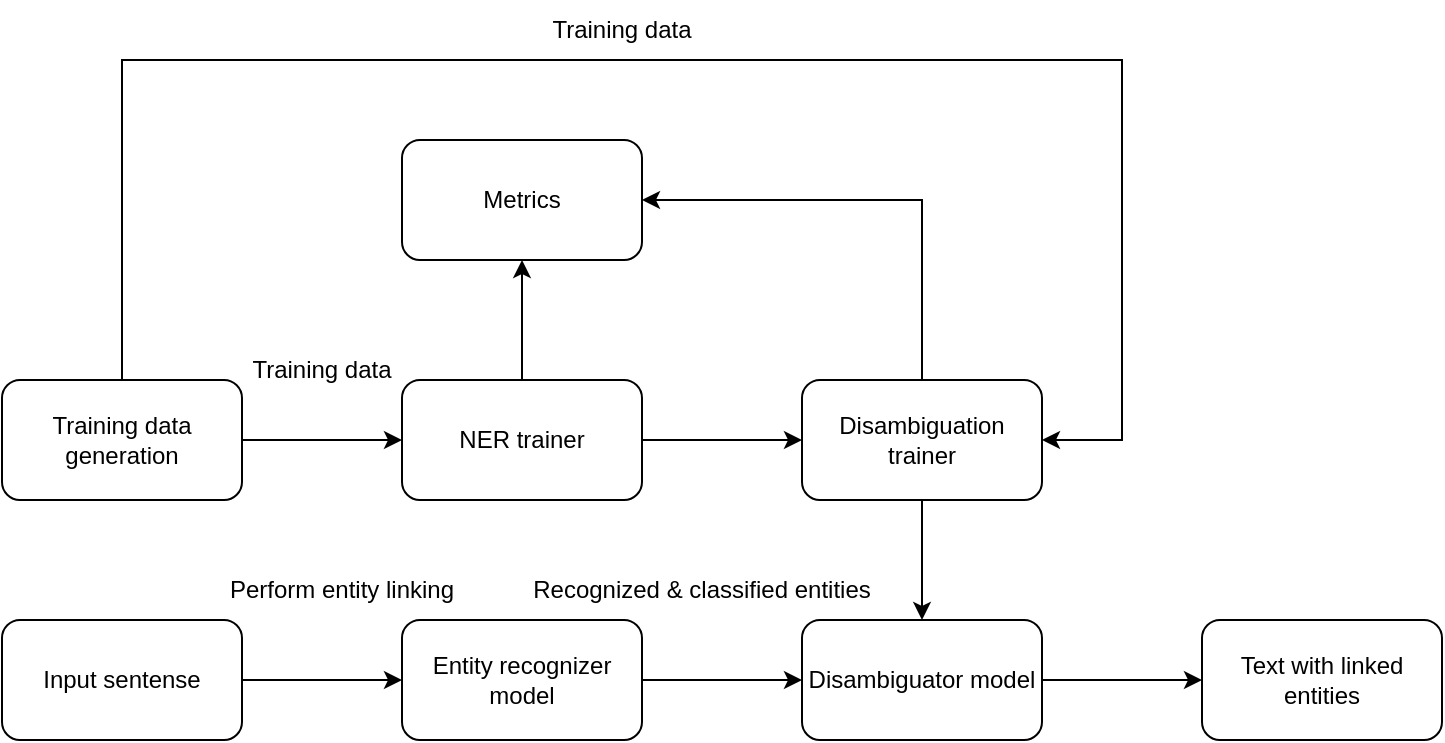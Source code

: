 <mxfile version="21.1.2" type="device">
  <diagram id="CXjexj8tAmaSMchDLvHp" name="Page-1">
    <mxGraphModel dx="882" dy="596" grid="1" gridSize="10" guides="1" tooltips="1" connect="1" arrows="1" fold="1" page="1" pageScale="1" pageWidth="850" pageHeight="1100" math="0" shadow="0">
      <root>
        <mxCell id="0" />
        <mxCell id="1" parent="0" />
        <mxCell id="lJajhJuv-NKu4HvYBszf-6" style="edgeStyle=orthogonalEdgeStyle;rounded=0;orthogonalLoop=1;jettySize=auto;html=1;exitX=0.5;exitY=0;exitDx=0;exitDy=0;entryX=1;entryY=0.5;entryDx=0;entryDy=0;" edge="1" parent="1" source="5GFA6TsRYwuuwH2ggQvM-1" target="lJajhJuv-NKu4HvYBszf-2">
          <mxGeometry relative="1" as="geometry">
            <Array as="points">
              <mxPoint x="140" y="40" />
              <mxPoint x="640" y="40" />
              <mxPoint x="640" y="230" />
            </Array>
          </mxGeometry>
        </mxCell>
        <mxCell id="lJajhJuv-NKu4HvYBszf-8" style="edgeStyle=orthogonalEdgeStyle;rounded=0;orthogonalLoop=1;jettySize=auto;html=1;exitX=1;exitY=0.5;exitDx=0;exitDy=0;entryX=0;entryY=0.5;entryDx=0;entryDy=0;" edge="1" parent="1" source="5GFA6TsRYwuuwH2ggQvM-1" target="lJajhJuv-NKu4HvYBszf-1">
          <mxGeometry relative="1" as="geometry" />
        </mxCell>
        <mxCell id="5GFA6TsRYwuuwH2ggQvM-1" value="Training data generation" style="rounded=1;whiteSpace=wrap;html=1;" parent="1" vertex="1">
          <mxGeometry x="80" y="200" width="120" height="60" as="geometry" />
        </mxCell>
        <mxCell id="5GFA6TsRYwuuwH2ggQvM-11" value="Metrics" style="rounded=1;whiteSpace=wrap;html=1;" parent="1" vertex="1">
          <mxGeometry x="280" y="80" width="120" height="60" as="geometry" />
        </mxCell>
        <mxCell id="lJajhJuv-NKu4HvYBszf-4" style="edgeStyle=orthogonalEdgeStyle;rounded=0;orthogonalLoop=1;jettySize=auto;html=1;exitX=0.5;exitY=0;exitDx=0;exitDy=0;entryX=0.5;entryY=1;entryDx=0;entryDy=0;" edge="1" parent="1" source="lJajhJuv-NKu4HvYBszf-1" target="5GFA6TsRYwuuwH2ggQvM-11">
          <mxGeometry relative="1" as="geometry" />
        </mxCell>
        <mxCell id="lJajhJuv-NKu4HvYBszf-9" style="edgeStyle=orthogonalEdgeStyle;rounded=0;orthogonalLoop=1;jettySize=auto;html=1;exitX=1;exitY=0.5;exitDx=0;exitDy=0;entryX=0;entryY=0.5;entryDx=0;entryDy=0;" edge="1" parent="1" source="lJajhJuv-NKu4HvYBszf-1" target="lJajhJuv-NKu4HvYBszf-2">
          <mxGeometry relative="1" as="geometry" />
        </mxCell>
        <mxCell id="lJajhJuv-NKu4HvYBszf-1" value="NER trainer" style="rounded=1;whiteSpace=wrap;html=1;" vertex="1" parent="1">
          <mxGeometry x="280" y="200" width="120" height="60" as="geometry" />
        </mxCell>
        <mxCell id="lJajhJuv-NKu4HvYBszf-5" style="edgeStyle=orthogonalEdgeStyle;rounded=0;orthogonalLoop=1;jettySize=auto;html=1;exitX=0.5;exitY=0;exitDx=0;exitDy=0;entryX=1;entryY=0.5;entryDx=0;entryDy=0;" edge="1" parent="1" source="lJajhJuv-NKu4HvYBszf-2" target="5GFA6TsRYwuuwH2ggQvM-11">
          <mxGeometry relative="1" as="geometry" />
        </mxCell>
        <mxCell id="lJajhJuv-NKu4HvYBszf-19" style="edgeStyle=orthogonalEdgeStyle;rounded=0;orthogonalLoop=1;jettySize=auto;html=1;exitX=0.5;exitY=1;exitDx=0;exitDy=0;entryX=0.5;entryY=0;entryDx=0;entryDy=0;" edge="1" parent="1" source="lJajhJuv-NKu4HvYBszf-2" target="lJajhJuv-NKu4HvYBszf-10">
          <mxGeometry relative="1" as="geometry" />
        </mxCell>
        <mxCell id="lJajhJuv-NKu4HvYBszf-2" value="Disambiguation trainer" style="rounded=1;whiteSpace=wrap;html=1;" vertex="1" parent="1">
          <mxGeometry x="480" y="200" width="120" height="60" as="geometry" />
        </mxCell>
        <mxCell id="lJajhJuv-NKu4HvYBszf-3" value="Training data" style="text;html=1;strokeColor=none;fillColor=none;align=center;verticalAlign=middle;whiteSpace=wrap;rounded=0;" vertex="1" parent="1">
          <mxGeometry x="200" y="180" width="80" height="30" as="geometry" />
        </mxCell>
        <mxCell id="lJajhJuv-NKu4HvYBszf-7" value="Training data" style="text;html=1;strokeColor=none;fillColor=none;align=center;verticalAlign=middle;whiteSpace=wrap;rounded=0;" vertex="1" parent="1">
          <mxGeometry x="350" y="10" width="80" height="30" as="geometry" />
        </mxCell>
        <mxCell id="lJajhJuv-NKu4HvYBszf-21" style="edgeStyle=orthogonalEdgeStyle;rounded=0;orthogonalLoop=1;jettySize=auto;html=1;exitX=1;exitY=0.5;exitDx=0;exitDy=0;entryX=0;entryY=0.5;entryDx=0;entryDy=0;" edge="1" parent="1" source="lJajhJuv-NKu4HvYBszf-10" target="lJajhJuv-NKu4HvYBszf-20">
          <mxGeometry relative="1" as="geometry" />
        </mxCell>
        <mxCell id="lJajhJuv-NKu4HvYBszf-10" value="Disambiguator model" style="rounded=1;whiteSpace=wrap;html=1;" vertex="1" parent="1">
          <mxGeometry x="480" y="320" width="120" height="60" as="geometry" />
        </mxCell>
        <mxCell id="lJajhJuv-NKu4HvYBszf-12" style="edgeStyle=orthogonalEdgeStyle;rounded=0;orthogonalLoop=1;jettySize=auto;html=1;exitX=1;exitY=0.5;exitDx=0;exitDy=0;entryX=0;entryY=0.5;entryDx=0;entryDy=0;" edge="1" parent="1" source="lJajhJuv-NKu4HvYBszf-11" target="lJajhJuv-NKu4HvYBszf-10">
          <mxGeometry relative="1" as="geometry" />
        </mxCell>
        <mxCell id="lJajhJuv-NKu4HvYBszf-11" value="Entity recognizer model" style="rounded=1;whiteSpace=wrap;html=1;" vertex="1" parent="1">
          <mxGeometry x="280" y="320" width="120" height="60" as="geometry" />
        </mxCell>
        <mxCell id="lJajhJuv-NKu4HvYBszf-13" value="Recognized &amp;amp; classified entities" style="text;html=1;strokeColor=none;fillColor=none;align=center;verticalAlign=middle;whiteSpace=wrap;rounded=0;" vertex="1" parent="1">
          <mxGeometry x="340" y="290" width="180" height="30" as="geometry" />
        </mxCell>
        <mxCell id="lJajhJuv-NKu4HvYBszf-15" style="edgeStyle=orthogonalEdgeStyle;rounded=0;orthogonalLoop=1;jettySize=auto;html=1;exitX=1;exitY=0.5;exitDx=0;exitDy=0;" edge="1" parent="1" source="lJajhJuv-NKu4HvYBszf-14" target="lJajhJuv-NKu4HvYBszf-11">
          <mxGeometry relative="1" as="geometry" />
        </mxCell>
        <mxCell id="lJajhJuv-NKu4HvYBszf-14" value="Input sentense" style="rounded=1;whiteSpace=wrap;html=1;" vertex="1" parent="1">
          <mxGeometry x="80" y="320" width="120" height="60" as="geometry" />
        </mxCell>
        <mxCell id="lJajhJuv-NKu4HvYBszf-16" value="Perform entity linking" style="text;html=1;strokeColor=none;fillColor=none;align=center;verticalAlign=middle;whiteSpace=wrap;rounded=0;" vertex="1" parent="1">
          <mxGeometry x="190" y="290" width="120" height="30" as="geometry" />
        </mxCell>
        <mxCell id="lJajhJuv-NKu4HvYBszf-20" value="Text with linked entities" style="rounded=1;whiteSpace=wrap;html=1;" vertex="1" parent="1">
          <mxGeometry x="680" y="320" width="120" height="60" as="geometry" />
        </mxCell>
      </root>
    </mxGraphModel>
  </diagram>
</mxfile>
